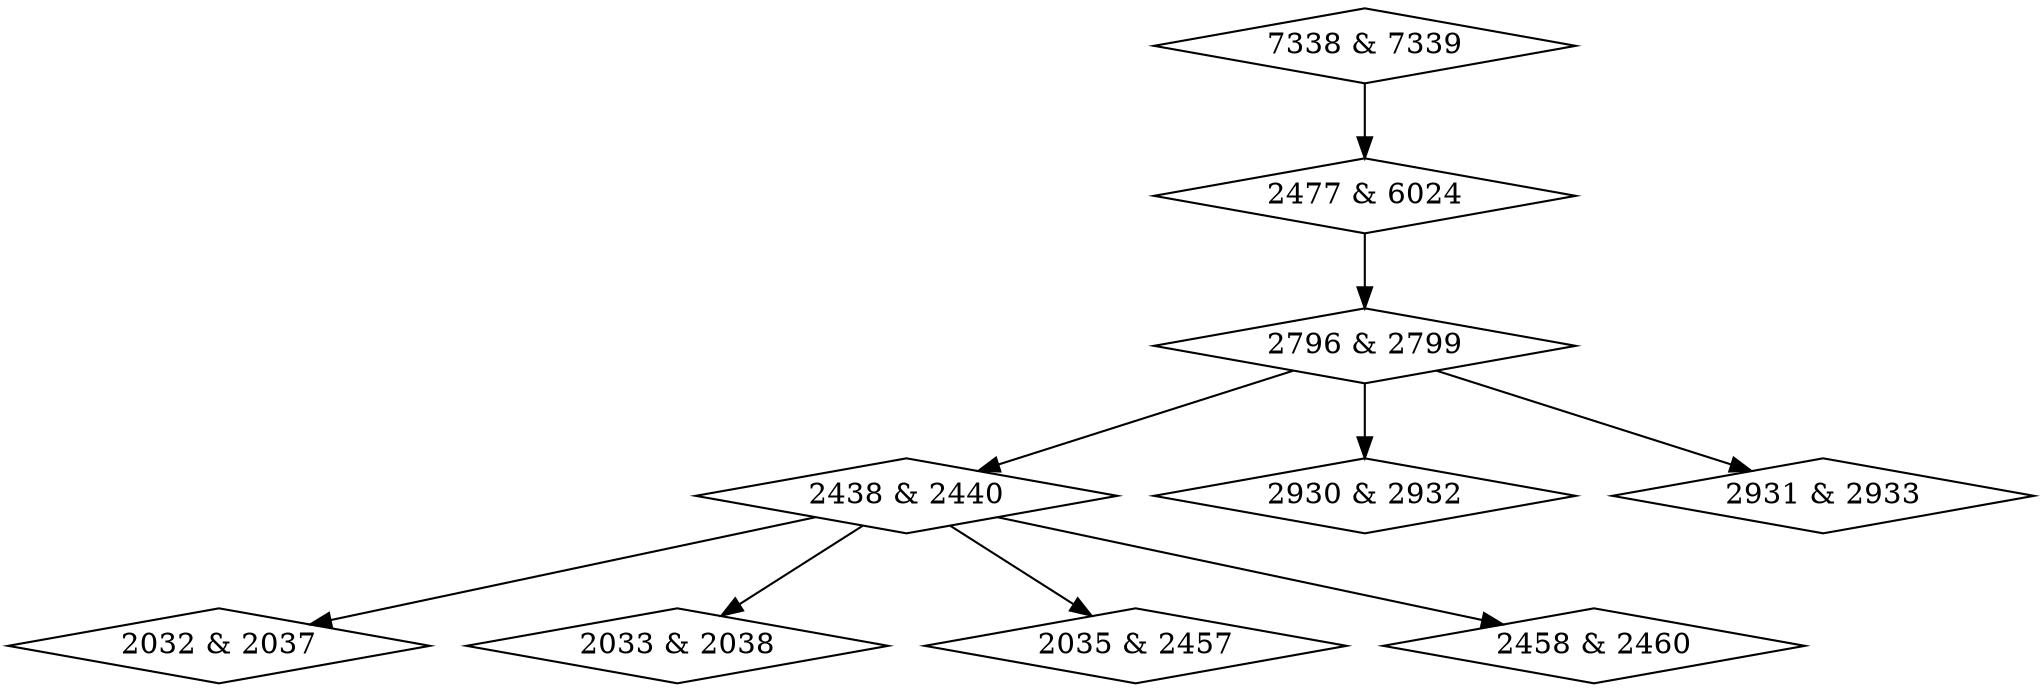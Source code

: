 digraph {
0 [label = "2032 & 2037", shape = diamond];
1 [label = "2033 & 2038", shape = diamond];
2 [label = "2035 & 2457", shape = diamond];
3 [label = "2438 & 2440", shape = diamond];
4 [label = "2458 & 2460", shape = diamond];
5 [label = "2477 & 6024", shape = diamond];
6 [label = "2796 & 2799", shape = diamond];
7 [label = "2930 & 2932", shape = diamond];
8 [label = "2931 & 2933", shape = diamond];
9 [label = "7338 & 7339", shape = diamond];
3->0;
3->1;
3->2;
3->4;
5->6;
6->3;
6->7;
6->8;
9->5;
}
